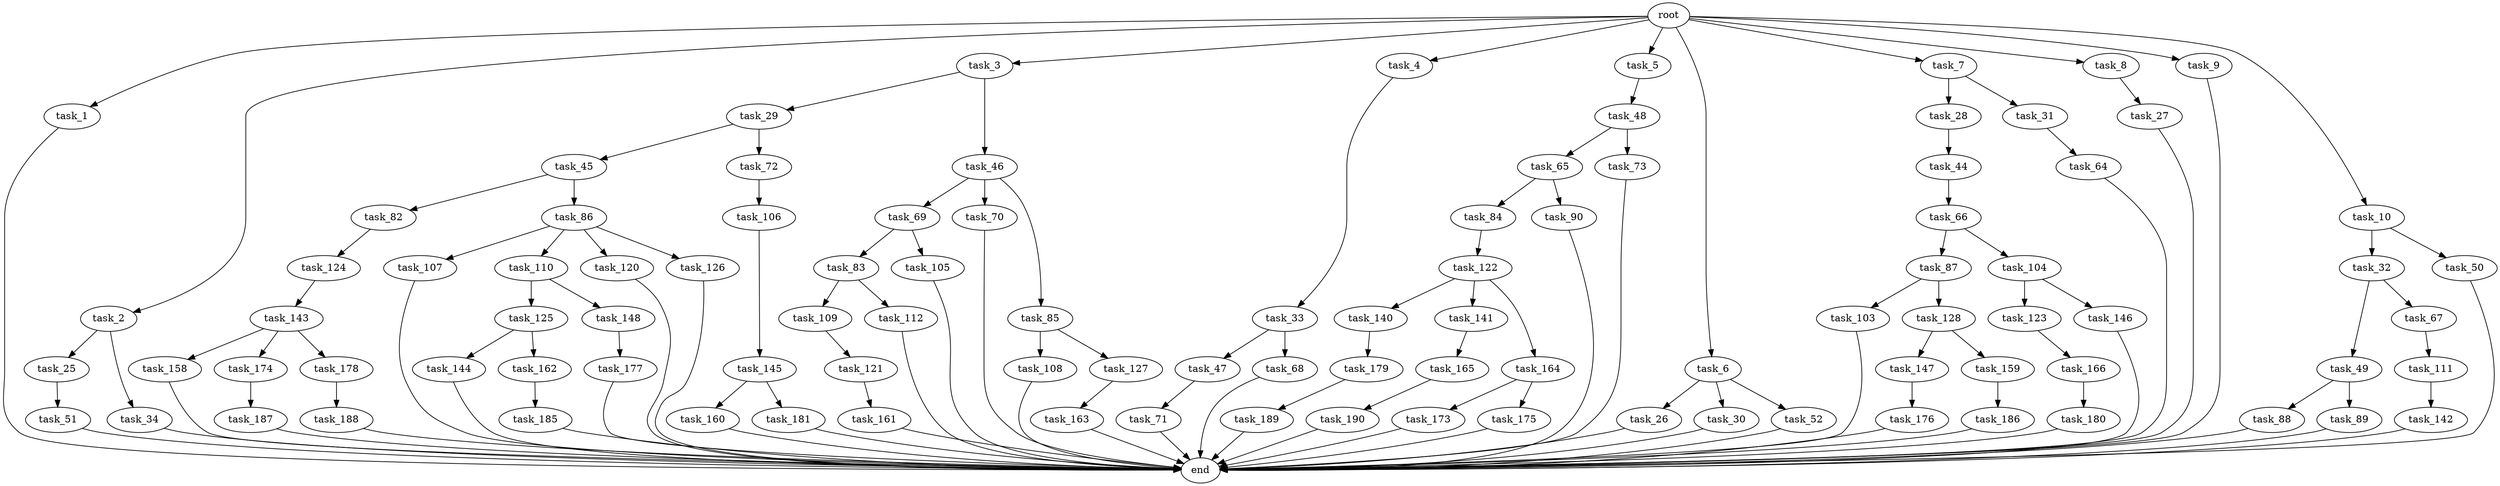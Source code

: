 digraph G {
  root [size="0.000000"];
  task_1 [size="1.024000"];
  task_2 [size="1.024000"];
  task_3 [size="1.024000"];
  task_4 [size="1.024000"];
  task_5 [size="1.024000"];
  task_6 [size="1.024000"];
  task_7 [size="1.024000"];
  task_8 [size="1.024000"];
  task_9 [size="1.024000"];
  task_10 [size="1.024000"];
  task_25 [size="34359738.368000"];
  task_26 [size="34359738.368000"];
  task_27 [size="34359738.368000"];
  task_28 [size="695784701.952000"];
  task_29 [size="34359738.368000"];
  task_30 [size="34359738.368000"];
  task_31 [size="695784701.952000"];
  task_32 [size="77309411.328000"];
  task_33 [size="309237645.312000"];
  task_34 [size="34359738.368000"];
  task_44 [size="420906795.008000"];
  task_45 [size="858993459.200000"];
  task_46 [size="34359738.368000"];
  task_47 [size="34359738.368000"];
  task_48 [size="420906795.008000"];
  task_49 [size="77309411.328000"];
  task_50 [size="77309411.328000"];
  task_51 [size="420906795.008000"];
  task_52 [size="34359738.368000"];
  task_64 [size="549755813.888000"];
  task_65 [size="420906795.008000"];
  task_66 [size="34359738.368000"];
  task_67 [size="77309411.328000"];
  task_68 [size="34359738.368000"];
  task_69 [size="214748364.800000"];
  task_70 [size="214748364.800000"];
  task_71 [size="858993459.200000"];
  task_72 [size="858993459.200000"];
  task_73 [size="420906795.008000"];
  task_82 [size="137438953.472000"];
  task_83 [size="549755813.888000"];
  task_84 [size="34359738.368000"];
  task_85 [size="214748364.800000"];
  task_86 [size="137438953.472000"];
  task_87 [size="34359738.368000"];
  task_88 [size="214748364.800000"];
  task_89 [size="214748364.800000"];
  task_90 [size="34359738.368000"];
  task_103 [size="420906795.008000"];
  task_104 [size="34359738.368000"];
  task_105 [size="549755813.888000"];
  task_106 [size="309237645.312000"];
  task_107 [size="695784701.952000"];
  task_108 [size="214748364.800000"];
  task_109 [size="77309411.328000"];
  task_110 [size="695784701.952000"];
  task_111 [size="77309411.328000"];
  task_112 [size="77309411.328000"];
  task_120 [size="695784701.952000"];
  task_121 [size="549755813.888000"];
  task_122 [size="858993459.200000"];
  task_123 [size="214748364.800000"];
  task_124 [size="309237645.312000"];
  task_125 [size="549755813.888000"];
  task_126 [size="695784701.952000"];
  task_127 [size="214748364.800000"];
  task_128 [size="420906795.008000"];
  task_140 [size="420906795.008000"];
  task_141 [size="420906795.008000"];
  task_142 [size="137438953.472000"];
  task_143 [size="214748364.800000"];
  task_144 [size="34359738.368000"];
  task_145 [size="137438953.472000"];
  task_146 [size="214748364.800000"];
  task_147 [size="309237645.312000"];
  task_148 [size="549755813.888000"];
  task_158 [size="309237645.312000"];
  task_159 [size="309237645.312000"];
  task_160 [size="34359738.368000"];
  task_161 [size="214748364.800000"];
  task_162 [size="34359738.368000"];
  task_163 [size="214748364.800000"];
  task_164 [size="420906795.008000"];
  task_165 [size="214748364.800000"];
  task_166 [size="549755813.888000"];
  task_173 [size="34359738.368000"];
  task_174 [size="309237645.312000"];
  task_175 [size="34359738.368000"];
  task_176 [size="420906795.008000"];
  task_177 [size="77309411.328000"];
  task_178 [size="309237645.312000"];
  task_179 [size="695784701.952000"];
  task_180 [size="858993459.200000"];
  task_181 [size="34359738.368000"];
  task_185 [size="549755813.888000"];
  task_186 [size="420906795.008000"];
  task_187 [size="858993459.200000"];
  task_188 [size="77309411.328000"];
  task_189 [size="858993459.200000"];
  task_190 [size="695784701.952000"];
  end [size="0.000000"];

  root -> task_1 [size="1.000000"];
  root -> task_2 [size="1.000000"];
  root -> task_3 [size="1.000000"];
  root -> task_4 [size="1.000000"];
  root -> task_5 [size="1.000000"];
  root -> task_6 [size="1.000000"];
  root -> task_7 [size="1.000000"];
  root -> task_8 [size="1.000000"];
  root -> task_9 [size="1.000000"];
  root -> task_10 [size="1.000000"];
  task_1 -> end [size="1.000000"];
  task_2 -> task_25 [size="33554432.000000"];
  task_2 -> task_34 [size="33554432.000000"];
  task_3 -> task_29 [size="33554432.000000"];
  task_3 -> task_46 [size="33554432.000000"];
  task_4 -> task_33 [size="301989888.000000"];
  task_5 -> task_48 [size="411041792.000000"];
  task_6 -> task_26 [size="33554432.000000"];
  task_6 -> task_30 [size="33554432.000000"];
  task_6 -> task_52 [size="33554432.000000"];
  task_7 -> task_28 [size="679477248.000000"];
  task_7 -> task_31 [size="679477248.000000"];
  task_8 -> task_27 [size="33554432.000000"];
  task_9 -> end [size="1.000000"];
  task_10 -> task_32 [size="75497472.000000"];
  task_10 -> task_50 [size="75497472.000000"];
  task_25 -> task_51 [size="411041792.000000"];
  task_26 -> end [size="1.000000"];
  task_27 -> end [size="1.000000"];
  task_28 -> task_44 [size="411041792.000000"];
  task_29 -> task_45 [size="838860800.000000"];
  task_29 -> task_72 [size="838860800.000000"];
  task_30 -> end [size="1.000000"];
  task_31 -> task_64 [size="536870912.000000"];
  task_32 -> task_49 [size="75497472.000000"];
  task_32 -> task_67 [size="75497472.000000"];
  task_33 -> task_47 [size="33554432.000000"];
  task_33 -> task_68 [size="33554432.000000"];
  task_34 -> end [size="1.000000"];
  task_44 -> task_66 [size="33554432.000000"];
  task_45 -> task_82 [size="134217728.000000"];
  task_45 -> task_86 [size="134217728.000000"];
  task_46 -> task_69 [size="209715200.000000"];
  task_46 -> task_70 [size="209715200.000000"];
  task_46 -> task_85 [size="209715200.000000"];
  task_47 -> task_71 [size="838860800.000000"];
  task_48 -> task_65 [size="411041792.000000"];
  task_48 -> task_73 [size="411041792.000000"];
  task_49 -> task_88 [size="209715200.000000"];
  task_49 -> task_89 [size="209715200.000000"];
  task_50 -> end [size="1.000000"];
  task_51 -> end [size="1.000000"];
  task_52 -> end [size="1.000000"];
  task_64 -> end [size="1.000000"];
  task_65 -> task_84 [size="33554432.000000"];
  task_65 -> task_90 [size="33554432.000000"];
  task_66 -> task_87 [size="33554432.000000"];
  task_66 -> task_104 [size="33554432.000000"];
  task_67 -> task_111 [size="75497472.000000"];
  task_68 -> end [size="1.000000"];
  task_69 -> task_83 [size="536870912.000000"];
  task_69 -> task_105 [size="536870912.000000"];
  task_70 -> end [size="1.000000"];
  task_71 -> end [size="1.000000"];
  task_72 -> task_106 [size="301989888.000000"];
  task_73 -> end [size="1.000000"];
  task_82 -> task_124 [size="301989888.000000"];
  task_83 -> task_109 [size="75497472.000000"];
  task_83 -> task_112 [size="75497472.000000"];
  task_84 -> task_122 [size="838860800.000000"];
  task_85 -> task_108 [size="209715200.000000"];
  task_85 -> task_127 [size="209715200.000000"];
  task_86 -> task_107 [size="679477248.000000"];
  task_86 -> task_110 [size="679477248.000000"];
  task_86 -> task_120 [size="679477248.000000"];
  task_86 -> task_126 [size="679477248.000000"];
  task_87 -> task_103 [size="411041792.000000"];
  task_87 -> task_128 [size="411041792.000000"];
  task_88 -> end [size="1.000000"];
  task_89 -> end [size="1.000000"];
  task_90 -> end [size="1.000000"];
  task_103 -> end [size="1.000000"];
  task_104 -> task_123 [size="209715200.000000"];
  task_104 -> task_146 [size="209715200.000000"];
  task_105 -> end [size="1.000000"];
  task_106 -> task_145 [size="134217728.000000"];
  task_107 -> end [size="1.000000"];
  task_108 -> end [size="1.000000"];
  task_109 -> task_121 [size="536870912.000000"];
  task_110 -> task_125 [size="536870912.000000"];
  task_110 -> task_148 [size="536870912.000000"];
  task_111 -> task_142 [size="134217728.000000"];
  task_112 -> end [size="1.000000"];
  task_120 -> end [size="1.000000"];
  task_121 -> task_161 [size="209715200.000000"];
  task_122 -> task_140 [size="411041792.000000"];
  task_122 -> task_141 [size="411041792.000000"];
  task_122 -> task_164 [size="411041792.000000"];
  task_123 -> task_166 [size="536870912.000000"];
  task_124 -> task_143 [size="209715200.000000"];
  task_125 -> task_144 [size="33554432.000000"];
  task_125 -> task_162 [size="33554432.000000"];
  task_126 -> end [size="1.000000"];
  task_127 -> task_163 [size="209715200.000000"];
  task_128 -> task_147 [size="301989888.000000"];
  task_128 -> task_159 [size="301989888.000000"];
  task_140 -> task_179 [size="679477248.000000"];
  task_141 -> task_165 [size="209715200.000000"];
  task_142 -> end [size="1.000000"];
  task_143 -> task_158 [size="301989888.000000"];
  task_143 -> task_174 [size="301989888.000000"];
  task_143 -> task_178 [size="301989888.000000"];
  task_144 -> end [size="1.000000"];
  task_145 -> task_160 [size="33554432.000000"];
  task_145 -> task_181 [size="33554432.000000"];
  task_146 -> end [size="1.000000"];
  task_147 -> task_176 [size="411041792.000000"];
  task_148 -> task_177 [size="75497472.000000"];
  task_158 -> end [size="1.000000"];
  task_159 -> task_186 [size="411041792.000000"];
  task_160 -> end [size="1.000000"];
  task_161 -> end [size="1.000000"];
  task_162 -> task_185 [size="536870912.000000"];
  task_163 -> end [size="1.000000"];
  task_164 -> task_173 [size="33554432.000000"];
  task_164 -> task_175 [size="33554432.000000"];
  task_165 -> task_190 [size="679477248.000000"];
  task_166 -> task_180 [size="838860800.000000"];
  task_173 -> end [size="1.000000"];
  task_174 -> task_187 [size="838860800.000000"];
  task_175 -> end [size="1.000000"];
  task_176 -> end [size="1.000000"];
  task_177 -> end [size="1.000000"];
  task_178 -> task_188 [size="75497472.000000"];
  task_179 -> task_189 [size="838860800.000000"];
  task_180 -> end [size="1.000000"];
  task_181 -> end [size="1.000000"];
  task_185 -> end [size="1.000000"];
  task_186 -> end [size="1.000000"];
  task_187 -> end [size="1.000000"];
  task_188 -> end [size="1.000000"];
  task_189 -> end [size="1.000000"];
  task_190 -> end [size="1.000000"];
}
